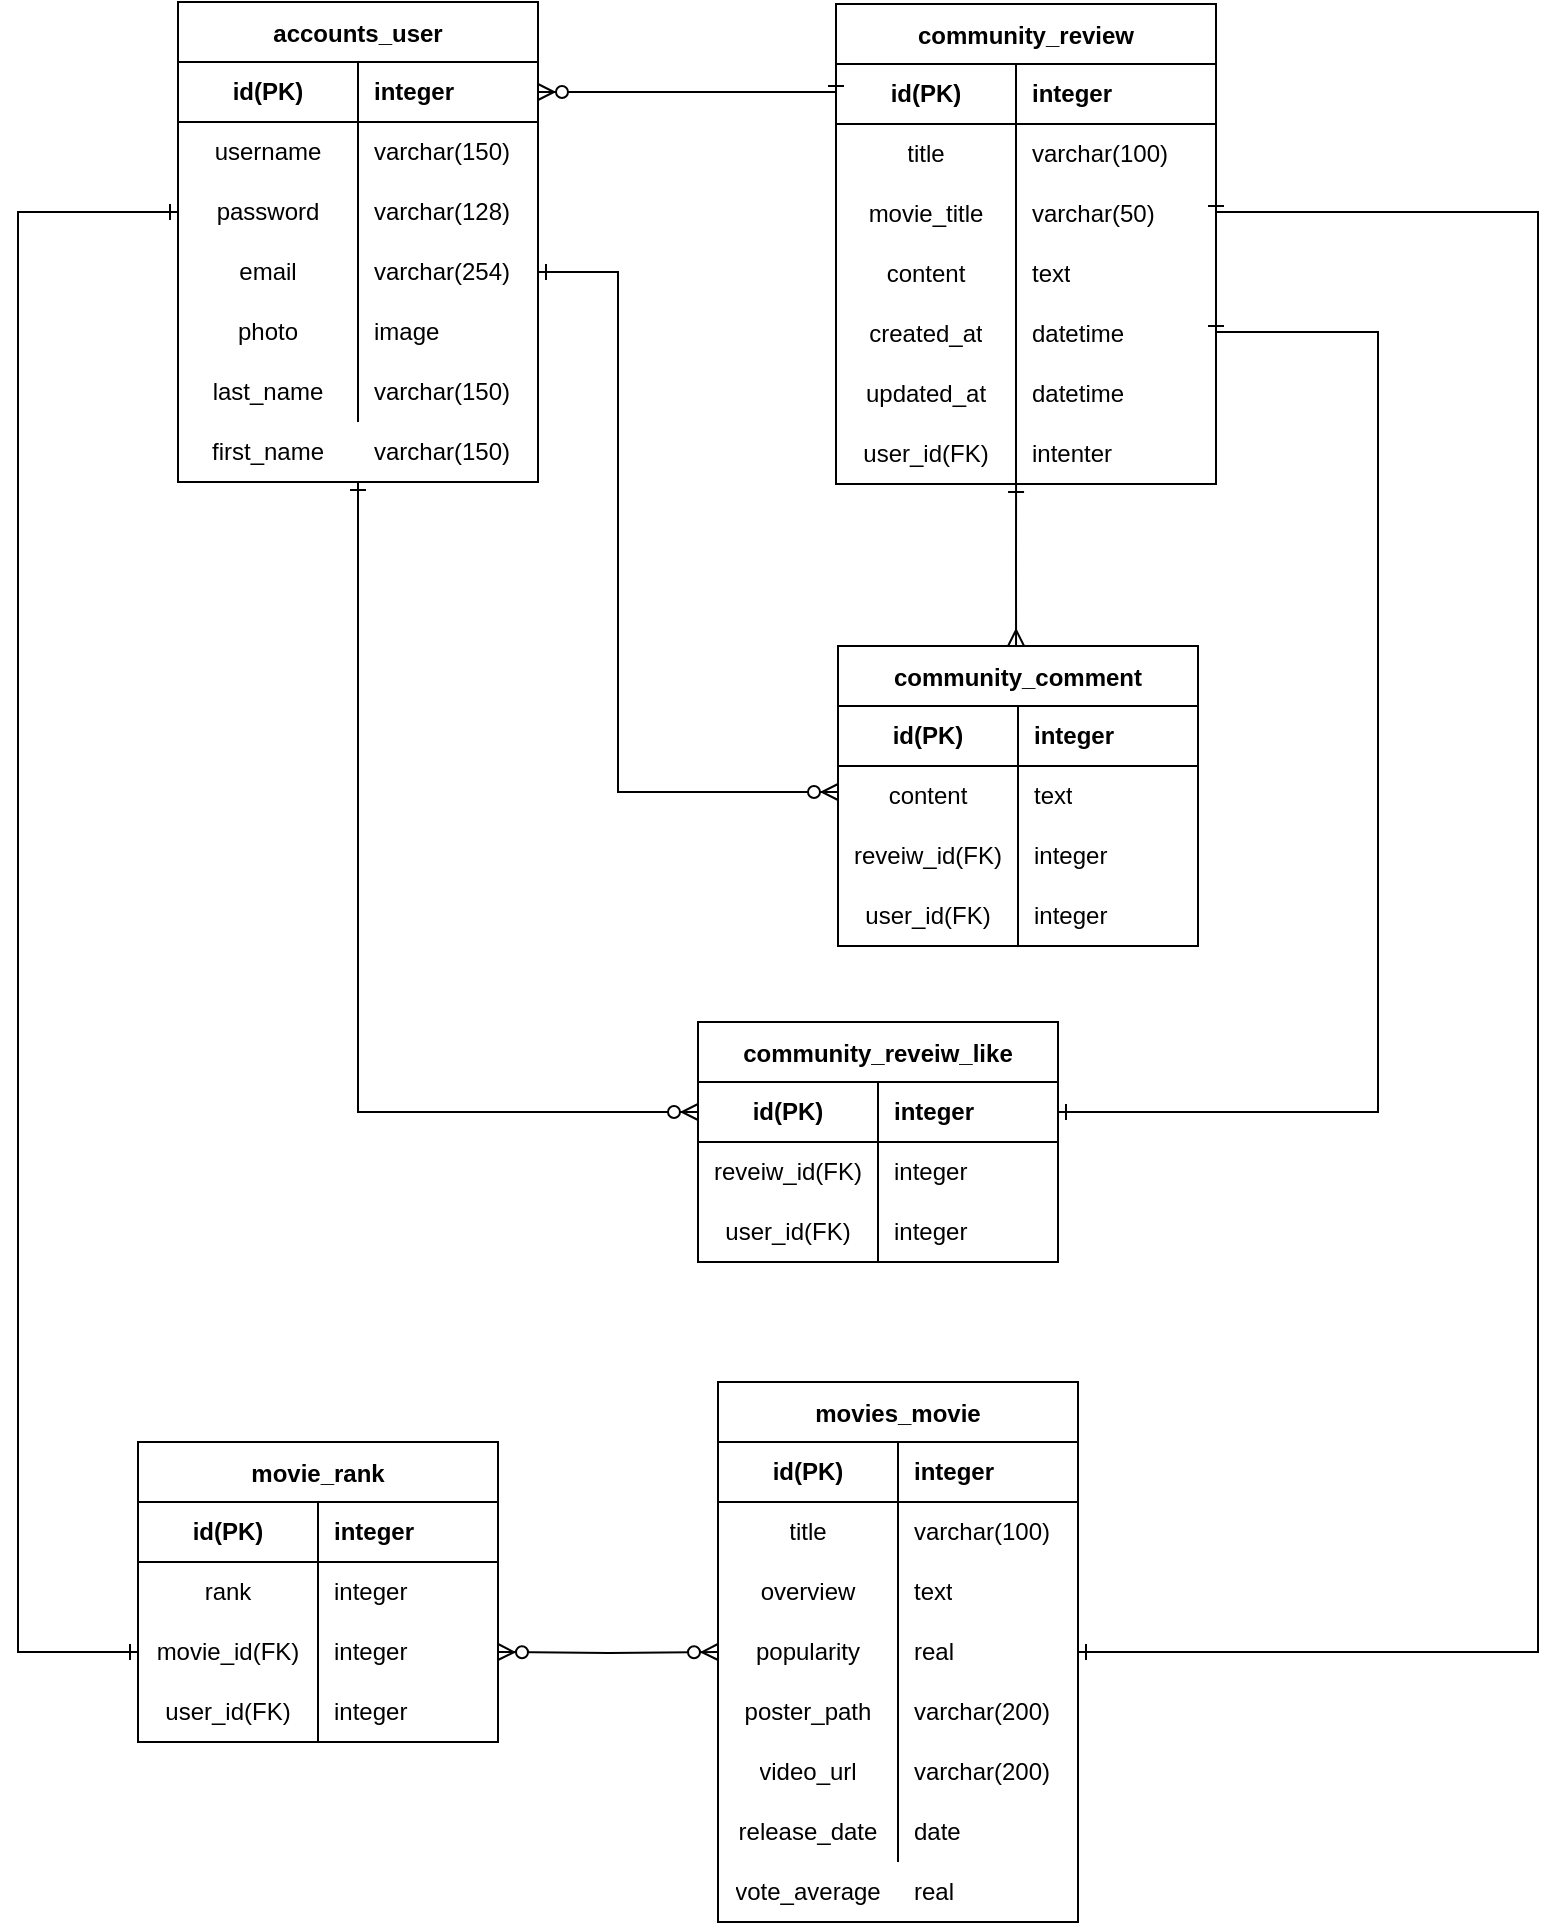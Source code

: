 <mxfile>
    <diagram id="nAU0_pLijO4dkWdop1mA" name="페이지-1">
        <mxGraphModel dx="1692" dy="1190" grid="1" gridSize="10" guides="1" tooltips="1" connect="1" arrows="1" fold="1" page="0" pageScale="1" pageWidth="827" pageHeight="1169" background="#ffffff" math="0" shadow="0">
            <root>
                <mxCell id="0"/>
                <mxCell id="1" parent="0"/>
                <mxCell id="76" style="edgeStyle=orthogonalEdgeStyle;rounded=0;orthogonalLoop=1;jettySize=auto;html=1;entryX=0;entryY=0.5;entryDx=0;entryDy=0;startArrow=ERzeroToMany;startFill=1;endArrow=ERone;endFill=0;exitX=1;exitY=0.5;exitDx=0;exitDy=0;fontColor=#000000;strokeColor=#000000;" parent="1" source="7" target="51" edge="1">
                    <mxGeometry relative="1" as="geometry">
                        <Array as="points">
                            <mxPoint x="20" y="-196"/>
                        </Array>
                    </mxGeometry>
                </mxCell>
                <mxCell id="111" style="edgeStyle=orthogonalEdgeStyle;rounded=0;orthogonalLoop=1;jettySize=auto;html=1;entryX=0;entryY=0.5;entryDx=0;entryDy=0;startArrow=ERone;startFill=0;endArrow=ERzeroToMany;endFill=1;fontColor=#000000;strokeColor=#000000;" parent="1" source="6" target="99" edge="1">
                    <mxGeometry relative="1" as="geometry"/>
                </mxCell>
                <mxCell id="6" value="accounts_user" style="shape=table;startSize=30;container=1;collapsible=0;childLayout=tableLayout;fixedRows=1;rowLines=0;fontStyle=1;align=center;shadow=0;labelBorderColor=none;fillColor=none;fontColor=#000000;strokeColor=#000000;" parent="1" vertex="1">
                    <mxGeometry x="-160" y="-241" width="180" height="240" as="geometry"/>
                </mxCell>
                <mxCell id="7" value="" style="shape=partialRectangle;html=1;whiteSpace=wrap;collapsible=0;dropTarget=0;pointerEvents=0;top=0;left=0;bottom=1;right=0;points=[[0,0.5],[1,0.5]];portConstraint=eastwest;shadow=0;labelBorderColor=none;fillColor=none;fontColor=#000000;strokeColor=#000000;" parent="6" vertex="1">
                    <mxGeometry y="30" width="180" height="30" as="geometry"/>
                </mxCell>
                <mxCell id="8" value="id(PK)" style="shape=partialRectangle;html=1;whiteSpace=wrap;connectable=0;top=0;left=0;bottom=0;right=0;overflow=hidden;fontStyle=1;shadow=0;labelBorderColor=none;fillColor=none;fontColor=#000000;strokeColor=#000000;" parent="7" vertex="1">
                    <mxGeometry width="90" height="30" as="geometry"/>
                </mxCell>
                <mxCell id="9" value="integer" style="shape=partialRectangle;html=1;whiteSpace=wrap;connectable=0;top=0;left=0;bottom=0;right=0;align=left;spacingLeft=6;overflow=hidden;fontStyle=1;shadow=0;labelBorderColor=none;fillColor=none;fontColor=#000000;strokeColor=#000000;" parent="7" vertex="1">
                    <mxGeometry x="90" width="90" height="30" as="geometry"/>
                </mxCell>
                <mxCell id="10" value="" style="shape=partialRectangle;html=1;whiteSpace=wrap;collapsible=0;dropTarget=0;pointerEvents=0;top=0;left=0;bottom=0;right=0;points=[[0,0.5],[1,0.5]];portConstraint=eastwest;shadow=0;labelBorderColor=none;fillColor=none;fontColor=#000000;strokeColor=#000000;" parent="6" vertex="1">
                    <mxGeometry y="60" width="180" height="30" as="geometry"/>
                </mxCell>
                <mxCell id="11" value="username" style="shape=partialRectangle;html=1;whiteSpace=wrap;connectable=0;top=0;left=0;bottom=0;right=0;overflow=hidden;shadow=0;labelBorderColor=none;fillColor=none;fontColor=#000000;strokeColor=#000000;" parent="10" vertex="1">
                    <mxGeometry width="90" height="30" as="geometry"/>
                </mxCell>
                <mxCell id="12" value="varchar(150)" style="shape=partialRectangle;html=1;whiteSpace=wrap;connectable=0;top=0;left=0;bottom=0;right=0;align=left;spacingLeft=6;overflow=hidden;shadow=0;labelBorderColor=none;fillColor=none;fontColor=#000000;strokeColor=#000000;" parent="10" vertex="1">
                    <mxGeometry x="90" width="90" height="30" as="geometry"/>
                </mxCell>
                <mxCell id="13" value="" style="shape=partialRectangle;html=1;whiteSpace=wrap;collapsible=0;dropTarget=0;pointerEvents=0;top=0;left=0;bottom=0;right=0;points=[[0,0.5],[1,0.5]];portConstraint=eastwest;shadow=0;labelBorderColor=none;fillColor=none;fontColor=#000000;strokeColor=#000000;" parent="6" vertex="1">
                    <mxGeometry y="90" width="180" height="30" as="geometry"/>
                </mxCell>
                <mxCell id="14" value="password" style="shape=partialRectangle;html=1;whiteSpace=wrap;connectable=0;top=0;left=0;bottom=0;right=0;overflow=hidden;shadow=0;labelBorderColor=none;fillColor=none;fontColor=#000000;strokeColor=#000000;" parent="13" vertex="1">
                    <mxGeometry width="90" height="30" as="geometry"/>
                </mxCell>
                <mxCell id="15" value="varchar(128)" style="shape=partialRectangle;html=1;whiteSpace=wrap;connectable=0;top=0;left=0;bottom=0;right=0;align=left;spacingLeft=6;overflow=hidden;shadow=0;labelBorderColor=none;fillColor=none;fontColor=#000000;strokeColor=#000000;" parent="13" vertex="1">
                    <mxGeometry x="90" width="90" height="30" as="geometry"/>
                </mxCell>
                <mxCell id="16" value="" style="shape=partialRectangle;html=1;whiteSpace=wrap;collapsible=0;dropTarget=0;pointerEvents=0;top=0;left=0;bottom=0;right=0;points=[[0,0.5],[1,0.5]];portConstraint=eastwest;shadow=0;labelBorderColor=none;fillColor=none;fontColor=#000000;strokeColor=#000000;" parent="6" vertex="1">
                    <mxGeometry y="120" width="180" height="30" as="geometry"/>
                </mxCell>
                <mxCell id="17" value="email" style="shape=partialRectangle;html=1;whiteSpace=wrap;connectable=0;top=0;left=0;bottom=0;right=0;overflow=hidden;shadow=0;labelBorderColor=none;fillColor=none;fontColor=#000000;strokeColor=#000000;" parent="16" vertex="1">
                    <mxGeometry width="90" height="30" as="geometry"/>
                </mxCell>
                <mxCell id="18" value="varchar(254)" style="shape=partialRectangle;html=1;whiteSpace=wrap;connectable=0;top=0;left=0;bottom=0;right=0;align=left;spacingLeft=6;overflow=hidden;shadow=0;labelBorderColor=none;fillColor=none;fontColor=#000000;strokeColor=#000000;" parent="16" vertex="1">
                    <mxGeometry x="90" width="90" height="30" as="geometry"/>
                </mxCell>
                <mxCell id="19" value="" style="shape=partialRectangle;html=1;whiteSpace=wrap;collapsible=0;dropTarget=0;pointerEvents=0;top=0;left=0;bottom=0;right=0;points=[[0,0.5],[1,0.5]];portConstraint=eastwest;shadow=0;labelBorderColor=none;fillColor=none;fontColor=#000000;strokeColor=#000000;" parent="6" vertex="1">
                    <mxGeometry y="150" width="180" height="30" as="geometry"/>
                </mxCell>
                <mxCell id="20" value="photo" style="shape=partialRectangle;html=1;whiteSpace=wrap;connectable=0;top=0;left=0;bottom=0;right=0;overflow=hidden;shadow=0;labelBorderColor=none;fillColor=none;fontColor=#000000;strokeColor=#000000;" parent="19" vertex="1">
                    <mxGeometry width="90" height="30" as="geometry"/>
                </mxCell>
                <mxCell id="21" value="image" style="shape=partialRectangle;html=1;whiteSpace=wrap;connectable=0;top=0;left=0;bottom=0;right=0;align=left;spacingLeft=6;overflow=hidden;shadow=0;labelBorderColor=none;fillColor=none;fontColor=#000000;strokeColor=#000000;" parent="19" vertex="1">
                    <mxGeometry x="90" width="90" height="30" as="geometry"/>
                </mxCell>
                <mxCell id="22" value="" style="shape=partialRectangle;html=1;whiteSpace=wrap;collapsible=0;dropTarget=0;pointerEvents=0;top=0;left=0;bottom=0;right=0;points=[[0,0.5],[1,0.5]];portConstraint=eastwest;shadow=0;labelBorderColor=none;fillColor=none;fontColor=#000000;strokeColor=#000000;" parent="6" vertex="1">
                    <mxGeometry y="180" width="180" height="30" as="geometry"/>
                </mxCell>
                <mxCell id="23" value="last_name" style="shape=partialRectangle;html=1;whiteSpace=wrap;connectable=0;top=0;left=0;bottom=0;right=0;overflow=hidden;shadow=0;labelBorderColor=none;fillColor=none;fontColor=#000000;strokeColor=#000000;" parent="22" vertex="1">
                    <mxGeometry width="90" height="30" as="geometry"/>
                </mxCell>
                <mxCell id="24" value="varchar(150)" style="shape=partialRectangle;html=1;whiteSpace=wrap;connectable=0;top=0;left=0;bottom=0;right=0;align=left;spacingLeft=6;overflow=hidden;shadow=0;labelBorderColor=none;fillColor=none;fontColor=#000000;strokeColor=#000000;" parent="22" vertex="1">
                    <mxGeometry x="90" width="90" height="30" as="geometry"/>
                </mxCell>
                <mxCell id="28" value="movies_movie" style="shape=table;startSize=30;container=1;collapsible=0;childLayout=tableLayout;fixedRows=1;rowLines=0;fontStyle=1;align=center;fillColor=none;fontColor=#000000;strokeColor=#000000;" parent="1" vertex="1">
                    <mxGeometry x="110" y="449" width="180" height="270" as="geometry"/>
                </mxCell>
                <mxCell id="29" value="" style="shape=partialRectangle;html=1;whiteSpace=wrap;collapsible=0;dropTarget=0;pointerEvents=0;top=0;left=0;bottom=1;right=0;points=[[0,0.5],[1,0.5]];portConstraint=eastwest;fillColor=none;fontColor=#000000;strokeColor=#000000;" parent="28" vertex="1">
                    <mxGeometry y="30" width="180" height="30" as="geometry"/>
                </mxCell>
                <mxCell id="30" value="id(PK)" style="shape=partialRectangle;html=1;whiteSpace=wrap;connectable=0;top=0;left=0;bottom=0;right=0;overflow=hidden;fontStyle=1;fillColor=none;fontColor=#000000;strokeColor=#000000;" parent="29" vertex="1">
                    <mxGeometry width="90" height="30" as="geometry"/>
                </mxCell>
                <mxCell id="31" value="integer" style="shape=partialRectangle;html=1;whiteSpace=wrap;connectable=0;top=0;left=0;bottom=0;right=0;align=left;spacingLeft=6;overflow=hidden;fontStyle=1;fillColor=none;fontColor=#000000;strokeColor=#000000;" parent="29" vertex="1">
                    <mxGeometry x="90" width="90" height="30" as="geometry"/>
                </mxCell>
                <mxCell id="32" value="" style="shape=partialRectangle;html=1;whiteSpace=wrap;collapsible=0;dropTarget=0;pointerEvents=0;top=0;left=0;bottom=0;right=0;points=[[0,0.5],[1,0.5]];portConstraint=eastwest;fillColor=none;fontColor=#000000;strokeColor=#000000;" parent="28" vertex="1">
                    <mxGeometry y="60" width="180" height="30" as="geometry"/>
                </mxCell>
                <mxCell id="33" value="title" style="shape=partialRectangle;html=1;whiteSpace=wrap;connectable=0;top=0;left=0;bottom=0;right=0;overflow=hidden;fillColor=none;fontColor=#000000;strokeColor=#000000;" parent="32" vertex="1">
                    <mxGeometry width="90" height="30" as="geometry"/>
                </mxCell>
                <mxCell id="34" value="varchar(100)" style="shape=partialRectangle;html=1;whiteSpace=wrap;connectable=0;top=0;left=0;bottom=0;right=0;align=left;spacingLeft=6;overflow=hidden;fillColor=none;fontColor=#000000;strokeColor=#000000;" parent="32" vertex="1">
                    <mxGeometry x="90" width="90" height="30" as="geometry"/>
                </mxCell>
                <mxCell id="35" value="" style="shape=partialRectangle;html=1;whiteSpace=wrap;collapsible=0;dropTarget=0;pointerEvents=0;top=0;left=0;bottom=0;right=0;points=[[0,0.5],[1,0.5]];portConstraint=eastwest;fillColor=none;fontColor=#000000;strokeColor=#000000;" parent="28" vertex="1">
                    <mxGeometry y="90" width="180" height="30" as="geometry"/>
                </mxCell>
                <mxCell id="36" value="overview" style="shape=partialRectangle;html=1;whiteSpace=wrap;connectable=0;top=0;left=0;bottom=0;right=0;overflow=hidden;fillColor=none;fontColor=#000000;strokeColor=#000000;" parent="35" vertex="1">
                    <mxGeometry width="90" height="30" as="geometry"/>
                </mxCell>
                <mxCell id="37" value="text" style="shape=partialRectangle;html=1;whiteSpace=wrap;connectable=0;top=0;left=0;bottom=0;right=0;align=left;spacingLeft=6;overflow=hidden;fillColor=none;fontColor=#000000;strokeColor=#000000;" parent="35" vertex="1">
                    <mxGeometry x="90" width="90" height="30" as="geometry"/>
                </mxCell>
                <mxCell id="38" value="" style="shape=partialRectangle;html=1;whiteSpace=wrap;collapsible=0;dropTarget=0;pointerEvents=0;top=0;left=0;bottom=0;right=0;points=[[0,0.5],[1,0.5]];portConstraint=eastwest;fillColor=none;fontColor=#000000;strokeColor=#000000;" parent="28" vertex="1">
                    <mxGeometry y="120" width="180" height="30" as="geometry"/>
                </mxCell>
                <mxCell id="39" value="popularity" style="shape=partialRectangle;html=1;whiteSpace=wrap;connectable=0;top=0;left=0;bottom=0;right=0;overflow=hidden;fillColor=none;fontColor=#000000;strokeColor=#000000;" parent="38" vertex="1">
                    <mxGeometry width="90" height="30" as="geometry"/>
                </mxCell>
                <mxCell id="40" value="real" style="shape=partialRectangle;html=1;whiteSpace=wrap;connectable=0;top=0;left=0;bottom=0;right=0;align=left;spacingLeft=6;overflow=hidden;fillColor=none;fontColor=#000000;strokeColor=#000000;" parent="38" vertex="1">
                    <mxGeometry x="90" width="90" height="30" as="geometry"/>
                </mxCell>
                <mxCell id="41" value="" style="shape=partialRectangle;html=1;whiteSpace=wrap;collapsible=0;dropTarget=0;pointerEvents=0;top=0;left=0;bottom=0;right=0;points=[[0,0.5],[1,0.5]];portConstraint=eastwest;fillColor=none;fontColor=#000000;strokeColor=#000000;" parent="28" vertex="1">
                    <mxGeometry y="150" width="180" height="30" as="geometry"/>
                </mxCell>
                <mxCell id="42" value="poster_path" style="shape=partialRectangle;html=1;whiteSpace=wrap;connectable=0;top=0;left=0;bottom=0;right=0;overflow=hidden;fillColor=none;fontColor=#000000;strokeColor=#000000;" parent="41" vertex="1">
                    <mxGeometry width="90" height="30" as="geometry"/>
                </mxCell>
                <mxCell id="43" value="varchar(200)" style="shape=partialRectangle;html=1;whiteSpace=wrap;connectable=0;top=0;left=0;bottom=0;right=0;align=left;spacingLeft=6;overflow=hidden;fillColor=none;fontColor=#000000;strokeColor=#000000;" parent="41" vertex="1">
                    <mxGeometry x="90" width="90" height="30" as="geometry"/>
                </mxCell>
                <mxCell id="44" value="" style="shape=partialRectangle;html=1;whiteSpace=wrap;collapsible=0;dropTarget=0;pointerEvents=0;top=0;left=0;bottom=0;right=0;points=[[0,0.5],[1,0.5]];portConstraint=eastwest;fillColor=none;fontColor=#000000;strokeColor=#000000;" parent="28" vertex="1">
                    <mxGeometry y="180" width="180" height="30" as="geometry"/>
                </mxCell>
                <mxCell id="45" value="video_url" style="shape=partialRectangle;html=1;whiteSpace=wrap;connectable=0;top=0;left=0;bottom=0;right=0;overflow=hidden;fillColor=none;fontColor=#000000;strokeColor=#000000;" parent="44" vertex="1">
                    <mxGeometry width="90" height="30" as="geometry"/>
                </mxCell>
                <mxCell id="46" value="&lt;span&gt;varchar(200)&lt;/span&gt;" style="shape=partialRectangle;html=1;whiteSpace=wrap;connectable=0;top=0;left=0;bottom=0;right=0;align=left;spacingLeft=6;overflow=hidden;fillColor=none;fontColor=#000000;strokeColor=#000000;" parent="44" vertex="1">
                    <mxGeometry x="90" width="90" height="30" as="geometry"/>
                </mxCell>
                <mxCell id="47" value="" style="shape=partialRectangle;html=1;whiteSpace=wrap;collapsible=0;dropTarget=0;pointerEvents=0;top=0;left=0;bottom=0;right=0;points=[[0,0.5],[1,0.5]];portConstraint=eastwest;fillColor=none;fontColor=#000000;strokeColor=#000000;" parent="28" vertex="1">
                    <mxGeometry y="210" width="180" height="30" as="geometry"/>
                </mxCell>
                <mxCell id="48" value="release_date" style="shape=partialRectangle;html=1;whiteSpace=wrap;connectable=0;top=0;left=0;bottom=0;right=0;overflow=hidden;fillColor=none;fontColor=#000000;strokeColor=#000000;" parent="47" vertex="1">
                    <mxGeometry width="90" height="30" as="geometry"/>
                </mxCell>
                <mxCell id="49" value="&lt;span&gt;date&lt;/span&gt;" style="shape=partialRectangle;html=1;whiteSpace=wrap;connectable=0;top=0;left=0;bottom=0;right=0;align=left;spacingLeft=6;overflow=hidden;fillColor=none;fontColor=#000000;strokeColor=#000000;" parent="47" vertex="1">
                    <mxGeometry x="90" width="90" height="30" as="geometry"/>
                </mxCell>
                <mxCell id="50" value="community_review" style="shape=table;startSize=30;container=1;collapsible=0;childLayout=tableLayout;fixedRows=1;rowLines=0;fontStyle=1;align=center;fillColor=none;fontColor=#000000;strokeColor=#000000;" parent="1" vertex="1">
                    <mxGeometry x="169" y="-240" width="190" height="240" as="geometry"/>
                </mxCell>
                <mxCell id="51" value="" style="shape=partialRectangle;html=1;whiteSpace=wrap;collapsible=0;dropTarget=0;pointerEvents=0;top=0;left=0;bottom=1;right=0;points=[[0,0.5],[1,0.5]];portConstraint=eastwest;fontStyle=1;fillColor=none;fontColor=#000000;strokeColor=#000000;" parent="50" vertex="1">
                    <mxGeometry y="30" width="190" height="30" as="geometry"/>
                </mxCell>
                <mxCell id="52" value="id(PK)" style="shape=partialRectangle;html=1;whiteSpace=wrap;connectable=0;top=0;left=0;bottom=0;right=0;overflow=hidden;fontStyle=1;fillColor=none;fontColor=#000000;strokeColor=#000000;" parent="51" vertex="1">
                    <mxGeometry width="90" height="30" as="geometry"/>
                </mxCell>
                <mxCell id="53" value="integer" style="shape=partialRectangle;html=1;whiteSpace=wrap;connectable=0;top=0;left=0;bottom=0;right=0;align=left;spacingLeft=6;overflow=hidden;fontStyle=1;fillColor=none;fontColor=#000000;strokeColor=#000000;" parent="51" vertex="1">
                    <mxGeometry x="90" width="100" height="30" as="geometry"/>
                </mxCell>
                <mxCell id="54" value="" style="shape=partialRectangle;html=1;whiteSpace=wrap;collapsible=0;dropTarget=0;pointerEvents=0;top=0;left=0;bottom=0;right=0;points=[[0,0.5],[1,0.5]];portConstraint=eastwest;fillColor=none;fontColor=#000000;strokeColor=#000000;" parent="50" vertex="1">
                    <mxGeometry y="60" width="190" height="30" as="geometry"/>
                </mxCell>
                <mxCell id="55" value="title" style="shape=partialRectangle;html=1;whiteSpace=wrap;connectable=0;top=0;left=0;bottom=0;right=0;overflow=hidden;fillColor=none;fontColor=#000000;strokeColor=#000000;" parent="54" vertex="1">
                    <mxGeometry width="90" height="30" as="geometry"/>
                </mxCell>
                <mxCell id="56" value="varchar(100)" style="shape=partialRectangle;html=1;whiteSpace=wrap;connectable=0;top=0;left=0;bottom=0;right=0;align=left;spacingLeft=6;overflow=hidden;fillColor=none;fontColor=#000000;strokeColor=#000000;" parent="54" vertex="1">
                    <mxGeometry x="90" width="100" height="30" as="geometry"/>
                </mxCell>
                <mxCell id="57" value="" style="shape=partialRectangle;html=1;whiteSpace=wrap;collapsible=0;dropTarget=0;pointerEvents=0;top=0;left=0;bottom=0;right=0;points=[[0,0.5],[1,0.5]];portConstraint=eastwest;fillColor=none;fontColor=#000000;strokeColor=#000000;" parent="50" vertex="1">
                    <mxGeometry y="90" width="190" height="30" as="geometry"/>
                </mxCell>
                <mxCell id="58" value="movie_title" style="shape=partialRectangle;html=1;whiteSpace=wrap;connectable=0;top=0;left=0;bottom=0;right=0;overflow=hidden;fillColor=none;fontColor=#000000;strokeColor=#000000;" parent="57" vertex="1">
                    <mxGeometry width="90" height="30" as="geometry"/>
                </mxCell>
                <mxCell id="59" value="varchar(50)" style="shape=partialRectangle;html=1;whiteSpace=wrap;connectable=0;top=0;left=0;bottom=0;right=0;align=left;spacingLeft=6;overflow=hidden;fillColor=none;fontColor=#000000;strokeColor=#000000;" parent="57" vertex="1">
                    <mxGeometry x="90" width="100" height="30" as="geometry"/>
                </mxCell>
                <mxCell id="63" value="" style="shape=partialRectangle;html=1;whiteSpace=wrap;collapsible=0;dropTarget=0;pointerEvents=0;top=0;left=0;bottom=0;right=0;points=[[0,0.5],[1,0.5]];portConstraint=eastwest;fillColor=none;fontColor=#000000;strokeColor=#000000;" parent="50" vertex="1">
                    <mxGeometry y="120" width="190" height="30" as="geometry"/>
                </mxCell>
                <mxCell id="64" value="content" style="shape=partialRectangle;html=1;whiteSpace=wrap;connectable=0;top=0;left=0;bottom=0;right=0;overflow=hidden;fillColor=none;fontColor=#000000;strokeColor=#000000;" parent="63" vertex="1">
                    <mxGeometry width="90" height="30" as="geometry"/>
                </mxCell>
                <mxCell id="65" value="text" style="shape=partialRectangle;html=1;whiteSpace=wrap;connectable=0;top=0;left=0;bottom=0;right=0;align=left;spacingLeft=6;overflow=hidden;fillColor=none;fontColor=#000000;strokeColor=#000000;" parent="63" vertex="1">
                    <mxGeometry x="90" width="100" height="30" as="geometry"/>
                </mxCell>
                <mxCell id="66" value="" style="shape=partialRectangle;html=1;whiteSpace=wrap;collapsible=0;dropTarget=0;pointerEvents=0;top=0;left=0;bottom=0;right=0;points=[[0,0.5],[1,0.5]];portConstraint=eastwest;fillColor=none;fontColor=#000000;strokeColor=#000000;" parent="50" vertex="1">
                    <mxGeometry y="150" width="190" height="30" as="geometry"/>
                </mxCell>
                <mxCell id="67" value="created_at" style="shape=partialRectangle;html=1;whiteSpace=wrap;connectable=0;top=0;left=0;bottom=0;right=0;overflow=hidden;fillColor=none;fontColor=#000000;strokeColor=#000000;" parent="66" vertex="1">
                    <mxGeometry width="90" height="30" as="geometry"/>
                </mxCell>
                <mxCell id="68" value="datetime" style="shape=partialRectangle;html=1;whiteSpace=wrap;connectable=0;top=0;left=0;bottom=0;right=0;align=left;spacingLeft=6;overflow=hidden;fillColor=none;fontColor=#000000;strokeColor=#000000;" parent="66" vertex="1">
                    <mxGeometry x="90" width="100" height="30" as="geometry"/>
                </mxCell>
                <mxCell id="69" value="" style="shape=partialRectangle;html=1;whiteSpace=wrap;collapsible=0;dropTarget=0;pointerEvents=0;top=0;left=0;bottom=0;right=0;points=[[0,0.5],[1,0.5]];portConstraint=eastwest;fillColor=none;fontColor=#000000;strokeColor=#000000;" parent="50" vertex="1">
                    <mxGeometry y="180" width="190" height="30" as="geometry"/>
                </mxCell>
                <mxCell id="70" value="updated_at" style="shape=partialRectangle;html=1;whiteSpace=wrap;connectable=0;top=0;left=0;bottom=0;right=0;overflow=hidden;fillColor=none;fontColor=#000000;strokeColor=#000000;" parent="69" vertex="1">
                    <mxGeometry width="90" height="30" as="geometry"/>
                </mxCell>
                <mxCell id="71" value="datetime" style="shape=partialRectangle;html=1;whiteSpace=wrap;connectable=0;top=0;left=0;bottom=0;right=0;align=left;spacingLeft=6;overflow=hidden;fillColor=none;fontColor=#000000;strokeColor=#000000;" parent="69" vertex="1">
                    <mxGeometry x="90" width="100" height="30" as="geometry"/>
                </mxCell>
                <mxCell id="72" value="" style="shape=partialRectangle;html=1;whiteSpace=wrap;collapsible=0;dropTarget=0;pointerEvents=0;top=0;left=0;bottom=0;right=0;points=[[0,0.5],[1,0.5]];portConstraint=eastwest;fillColor=none;fontColor=#000000;strokeColor=#000000;" parent="50" vertex="1">
                    <mxGeometry y="210" width="190" height="30" as="geometry"/>
                </mxCell>
                <mxCell id="73" value="user_id(FK)" style="shape=partialRectangle;html=1;whiteSpace=wrap;connectable=0;top=0;left=0;bottom=0;right=0;overflow=hidden;fillColor=none;fontColor=#000000;strokeColor=#000000;" parent="72" vertex="1">
                    <mxGeometry width="90" height="30" as="geometry"/>
                </mxCell>
                <mxCell id="74" value="intenter" style="shape=partialRectangle;html=1;whiteSpace=wrap;connectable=0;top=0;left=0;bottom=0;right=0;align=left;spacingLeft=6;overflow=hidden;fillColor=none;fontColor=#000000;strokeColor=#000000;" parent="72" vertex="1">
                    <mxGeometry x="90" width="100" height="30" as="geometry"/>
                </mxCell>
                <mxCell id="96" value="" style="edgeStyle=orthogonalEdgeStyle;rounded=0;orthogonalLoop=1;jettySize=auto;html=1;startArrow=ERmany;startFill=0;endArrow=ERone;endFill=0;fontColor=#000000;strokeColor=#000000;" parent="1" edge="1">
                    <mxGeometry relative="1" as="geometry">
                        <Array as="points">
                            <mxPoint x="259" y="39"/>
                            <mxPoint x="259" y="39"/>
                        </Array>
                        <mxPoint x="259.034" y="81" as="sourcePoint"/>
                        <mxPoint x="259.034" as="targetPoint"/>
                    </mxGeometry>
                </mxCell>
                <mxCell id="77" value="community_comment" style="shape=table;startSize=30;container=1;collapsible=0;childLayout=tableLayout;fixedRows=1;rowLines=0;fontStyle=1;align=center;fillColor=none;fontColor=#000000;strokeColor=#000000;" parent="1" vertex="1">
                    <mxGeometry x="170" y="81" width="180" height="150" as="geometry"/>
                </mxCell>
                <mxCell id="78" value="" style="shape=partialRectangle;html=1;whiteSpace=wrap;collapsible=0;dropTarget=0;pointerEvents=0;top=0;left=0;bottom=1;right=0;points=[[0,0.5],[1,0.5]];portConstraint=eastwest;fillColor=none;fontColor=#000000;strokeColor=#000000;" parent="77" vertex="1">
                    <mxGeometry y="30" width="180" height="30" as="geometry"/>
                </mxCell>
                <mxCell id="79" value="id(PK)" style="shape=partialRectangle;html=1;whiteSpace=wrap;connectable=0;top=0;left=0;bottom=0;right=0;overflow=hidden;fontStyle=1;fillColor=none;fontColor=#000000;strokeColor=#000000;" parent="78" vertex="1">
                    <mxGeometry width="90" height="30" as="geometry"/>
                </mxCell>
                <mxCell id="80" value="integer" style="shape=partialRectangle;html=1;whiteSpace=wrap;connectable=0;top=0;left=0;bottom=0;right=0;align=left;spacingLeft=6;overflow=hidden;fontStyle=1;fillColor=none;fontColor=#000000;strokeColor=#000000;" parent="78" vertex="1">
                    <mxGeometry x="90" width="90" height="30" as="geometry"/>
                </mxCell>
                <mxCell id="81" value="" style="shape=partialRectangle;html=1;whiteSpace=wrap;collapsible=0;dropTarget=0;pointerEvents=0;top=0;left=0;bottom=0;right=0;points=[[0,0.5],[1,0.5]];portConstraint=eastwest;fillColor=none;fontColor=#000000;strokeColor=#000000;" parent="77" vertex="1">
                    <mxGeometry y="60" width="180" height="30" as="geometry"/>
                </mxCell>
                <mxCell id="82" value="content" style="shape=partialRectangle;html=1;whiteSpace=wrap;connectable=0;top=0;left=0;bottom=0;right=0;overflow=hidden;fillColor=none;fontColor=#000000;strokeColor=#000000;" parent="81" vertex="1">
                    <mxGeometry width="90" height="30" as="geometry"/>
                </mxCell>
                <mxCell id="83" value="text" style="shape=partialRectangle;html=1;whiteSpace=wrap;connectable=0;top=0;left=0;bottom=0;right=0;align=left;spacingLeft=6;overflow=hidden;fillColor=none;fontColor=#000000;strokeColor=#000000;" parent="81" vertex="1">
                    <mxGeometry x="90" width="90" height="30" as="geometry"/>
                </mxCell>
                <mxCell id="84" value="" style="shape=partialRectangle;html=1;whiteSpace=wrap;collapsible=0;dropTarget=0;pointerEvents=0;top=0;left=0;bottom=0;right=0;points=[[0,0.5],[1,0.5]];portConstraint=eastwest;fillColor=none;fontColor=#000000;strokeColor=#000000;" parent="77" vertex="1">
                    <mxGeometry y="90" width="180" height="30" as="geometry"/>
                </mxCell>
                <mxCell id="85" value="reveiw_id(FK)" style="shape=partialRectangle;html=1;whiteSpace=wrap;connectable=0;top=0;left=0;bottom=0;right=0;overflow=hidden;fillColor=none;fontColor=#000000;strokeColor=#000000;" parent="84" vertex="1">
                    <mxGeometry width="90" height="30" as="geometry"/>
                </mxCell>
                <mxCell id="86" value="integer" style="shape=partialRectangle;html=1;whiteSpace=wrap;connectable=0;top=0;left=0;bottom=0;right=0;align=left;spacingLeft=6;overflow=hidden;fillColor=none;fontColor=#000000;strokeColor=#000000;" parent="84" vertex="1">
                    <mxGeometry x="90" width="90" height="30" as="geometry"/>
                </mxCell>
                <mxCell id="93" value="" style="shape=partialRectangle;html=1;whiteSpace=wrap;collapsible=0;dropTarget=0;pointerEvents=0;top=0;left=0;bottom=0;right=0;points=[[0,0.5],[1,0.5]];portConstraint=eastwest;fillColor=none;fontColor=#000000;strokeColor=#000000;" parent="77" vertex="1">
                    <mxGeometry y="120" width="180" height="30" as="geometry"/>
                </mxCell>
                <mxCell id="94" value="user_id(FK)" style="shape=partialRectangle;html=1;whiteSpace=wrap;connectable=0;top=0;left=0;bottom=0;right=0;overflow=hidden;fillColor=none;fontColor=#000000;strokeColor=#000000;" parent="93" vertex="1">
                    <mxGeometry width="90" height="30" as="geometry"/>
                </mxCell>
                <mxCell id="95" value="integer" style="shape=partialRectangle;html=1;whiteSpace=wrap;connectable=0;top=0;left=0;bottom=0;right=0;align=left;spacingLeft=6;overflow=hidden;fillColor=none;fontColor=#000000;strokeColor=#000000;" parent="93" vertex="1">
                    <mxGeometry x="90" width="90" height="30" as="geometry"/>
                </mxCell>
                <mxCell id="97" value="" style="edgeStyle=orthogonalEdgeStyle;rounded=0;orthogonalLoop=1;jettySize=auto;html=1;startArrow=ERzeroToMany;startFill=1;endArrow=ERone;endFill=0;entryX=1;entryY=0.5;entryDx=0;entryDy=0;fontColor=#000000;strokeColor=#000000;" parent="1" source="81" target="16" edge="1">
                    <mxGeometry relative="1" as="geometry">
                        <Array as="points">
                            <mxPoint x="60" y="154"/>
                            <mxPoint x="60" y="-106"/>
                        </Array>
                    </mxGeometry>
                </mxCell>
                <mxCell id="98" value="community_reveiw_like" style="shape=table;startSize=30;container=1;collapsible=0;childLayout=tableLayout;fixedRows=1;rowLines=0;fontStyle=1;align=center;fillColor=none;fontColor=#000000;strokeColor=#000000;" parent="1" vertex="1">
                    <mxGeometry x="100" y="269" width="180" height="120" as="geometry"/>
                </mxCell>
                <mxCell id="99" value="" style="shape=partialRectangle;html=1;whiteSpace=wrap;collapsible=0;dropTarget=0;pointerEvents=0;top=0;left=0;bottom=1;right=0;points=[[0,0.5],[1,0.5]];portConstraint=eastwest;fillColor=none;fontColor=#000000;strokeColor=#000000;" parent="98" vertex="1">
                    <mxGeometry y="30" width="180" height="30" as="geometry"/>
                </mxCell>
                <mxCell id="100" value="id(PK)" style="shape=partialRectangle;html=1;whiteSpace=wrap;connectable=0;top=0;left=0;bottom=0;right=0;overflow=hidden;fontStyle=1;fillColor=none;fontColor=#000000;strokeColor=#000000;" parent="99" vertex="1">
                    <mxGeometry width="90" height="30" as="geometry"/>
                </mxCell>
                <mxCell id="101" value="integer" style="shape=partialRectangle;html=1;whiteSpace=wrap;connectable=0;top=0;left=0;bottom=0;right=0;align=left;spacingLeft=6;overflow=hidden;fontStyle=1;fillColor=none;fontColor=#000000;strokeColor=#000000;" parent="99" vertex="1">
                    <mxGeometry x="90" width="90" height="30" as="geometry"/>
                </mxCell>
                <mxCell id="102" value="" style="shape=partialRectangle;html=1;whiteSpace=wrap;collapsible=0;dropTarget=0;pointerEvents=0;top=0;left=0;bottom=0;right=0;points=[[0,0.5],[1,0.5]];portConstraint=eastwest;fillColor=none;fontColor=#000000;strokeColor=#000000;" parent="98" vertex="1">
                    <mxGeometry y="60" width="180" height="30" as="geometry"/>
                </mxCell>
                <mxCell id="103" value="reveiw_id(FK)" style="shape=partialRectangle;html=1;whiteSpace=wrap;connectable=0;top=0;left=0;bottom=0;right=0;overflow=hidden;fillColor=none;fontColor=#000000;strokeColor=#000000;" parent="102" vertex="1">
                    <mxGeometry width="90" height="30" as="geometry"/>
                </mxCell>
                <mxCell id="104" value="integer" style="shape=partialRectangle;html=1;whiteSpace=wrap;connectable=0;top=0;left=0;bottom=0;right=0;align=left;spacingLeft=6;overflow=hidden;fillColor=none;fontColor=#000000;strokeColor=#000000;" parent="102" vertex="1">
                    <mxGeometry x="90" width="90" height="30" as="geometry"/>
                </mxCell>
                <mxCell id="105" value="" style="shape=partialRectangle;html=1;whiteSpace=wrap;collapsible=0;dropTarget=0;pointerEvents=0;top=0;left=0;bottom=0;right=0;points=[[0,0.5],[1,0.5]];portConstraint=eastwest;fillColor=none;fontColor=#000000;strokeColor=#000000;" parent="98" vertex="1">
                    <mxGeometry y="90" width="180" height="30" as="geometry"/>
                </mxCell>
                <mxCell id="106" value="user_id(FK)" style="shape=partialRectangle;html=1;whiteSpace=wrap;connectable=0;top=0;left=0;bottom=0;right=0;overflow=hidden;fillColor=none;fontColor=#000000;strokeColor=#000000;" parent="105" vertex="1">
                    <mxGeometry width="90" height="30" as="geometry"/>
                </mxCell>
                <mxCell id="107" value="integer" style="shape=partialRectangle;html=1;whiteSpace=wrap;connectable=0;top=0;left=0;bottom=0;right=0;align=left;spacingLeft=6;overflow=hidden;fillColor=none;fontColor=#000000;strokeColor=#000000;" parent="105" vertex="1">
                    <mxGeometry x="90" width="90" height="30" as="geometry"/>
                </mxCell>
                <mxCell id="130" style="edgeStyle=orthogonalEdgeStyle;rounded=0;orthogonalLoop=1;jettySize=auto;html=1;entryX=0;entryY=0.5;entryDx=0;entryDy=0;startArrow=ERzeroToMany;startFill=1;endArrow=ERzeroToMany;endFill=1;exitX=1;exitY=0.5;exitDx=0;exitDy=0;fontColor=#000000;strokeColor=#000000;" parent="1" target="38" edge="1">
                    <mxGeometry relative="1" as="geometry">
                        <mxPoint y="584" as="sourcePoint"/>
                    </mxGeometry>
                </mxCell>
                <mxCell id="117" value="movie_rank" style="shape=table;startSize=30;container=1;collapsible=0;childLayout=tableLayout;fixedRows=1;rowLines=0;fontStyle=1;align=center;fillColor=none;fontColor=#000000;strokeColor=#000000;" parent="1" vertex="1">
                    <mxGeometry x="-180" y="479" width="180" height="150" as="geometry"/>
                </mxCell>
                <mxCell id="118" value="" style="shape=partialRectangle;html=1;whiteSpace=wrap;collapsible=0;dropTarget=0;pointerEvents=0;top=0;left=0;bottom=1;right=0;points=[[0,0.5],[1,0.5]];portConstraint=eastwest;fillColor=none;fontColor=#000000;strokeColor=#000000;" parent="117" vertex="1">
                    <mxGeometry y="30" width="180" height="30" as="geometry"/>
                </mxCell>
                <mxCell id="119" value="id(PK)" style="shape=partialRectangle;html=1;whiteSpace=wrap;connectable=0;top=0;left=0;bottom=0;right=0;overflow=hidden;fontStyle=1;fillColor=none;fontColor=#000000;strokeColor=#000000;" parent="118" vertex="1">
                    <mxGeometry width="90" height="30" as="geometry"/>
                </mxCell>
                <mxCell id="120" value="integer" style="shape=partialRectangle;html=1;whiteSpace=wrap;connectable=0;top=0;left=0;bottom=0;right=0;align=left;spacingLeft=6;overflow=hidden;fontStyle=1;fillColor=none;fontColor=#000000;strokeColor=#000000;" parent="118" vertex="1">
                    <mxGeometry x="90" width="90" height="30" as="geometry"/>
                </mxCell>
                <mxCell id="131" value="" style="shape=partialRectangle;html=1;whiteSpace=wrap;collapsible=0;dropTarget=0;pointerEvents=0;top=0;left=0;bottom=0;right=0;points=[[0,0.5],[1,0.5]];portConstraint=eastwest;fillColor=none;fontColor=#000000;strokeColor=#000000;" parent="117" vertex="1">
                    <mxGeometry y="60" width="180" height="30" as="geometry"/>
                </mxCell>
                <mxCell id="132" value="rank" style="shape=partialRectangle;html=1;whiteSpace=wrap;connectable=0;top=0;left=0;bottom=0;right=0;overflow=hidden;fillColor=none;fontColor=#000000;strokeColor=#000000;" parent="131" vertex="1">
                    <mxGeometry width="90" height="30" as="geometry"/>
                </mxCell>
                <mxCell id="133" value="integer" style="shape=partialRectangle;html=1;whiteSpace=wrap;connectable=0;top=0;left=0;bottom=0;right=0;align=left;spacingLeft=6;overflow=hidden;fillColor=none;fontColor=#000000;strokeColor=#000000;" parent="131" vertex="1">
                    <mxGeometry x="90" width="90" height="30" as="geometry"/>
                </mxCell>
                <mxCell id="124" value="" style="shape=partialRectangle;html=1;whiteSpace=wrap;collapsible=0;dropTarget=0;pointerEvents=0;top=0;left=0;bottom=0;right=0;points=[[0,0.5],[1,0.5]];portConstraint=eastwest;fillColor=none;fontColor=#000000;strokeColor=#000000;" parent="117" vertex="1">
                    <mxGeometry y="90" width="180" height="30" as="geometry"/>
                </mxCell>
                <mxCell id="125" value="movie_id(FK)" style="shape=partialRectangle;html=1;whiteSpace=wrap;connectable=0;top=0;left=0;bottom=0;right=0;overflow=hidden;fillColor=none;fontColor=#000000;strokeColor=#000000;" parent="124" vertex="1">
                    <mxGeometry width="90" height="30" as="geometry"/>
                </mxCell>
                <mxCell id="126" value="integer" style="shape=partialRectangle;html=1;whiteSpace=wrap;connectable=0;top=0;left=0;bottom=0;right=0;align=left;spacingLeft=6;overflow=hidden;fillColor=none;fontColor=#000000;strokeColor=#000000;" parent="124" vertex="1">
                    <mxGeometry x="90" width="90" height="30" as="geometry"/>
                </mxCell>
                <mxCell id="127" value="" style="shape=partialRectangle;html=1;whiteSpace=wrap;collapsible=0;dropTarget=0;pointerEvents=0;top=0;left=0;bottom=0;right=0;points=[[0,0.5],[1,0.5]];portConstraint=eastwest;fillColor=none;fontColor=#000000;strokeColor=#000000;" parent="117" vertex="1">
                    <mxGeometry y="120" width="180" height="30" as="geometry"/>
                </mxCell>
                <mxCell id="128" value="user_id(FK)" style="shape=partialRectangle;html=1;whiteSpace=wrap;connectable=0;top=0;left=0;bottom=0;right=0;overflow=hidden;fillColor=none;fontColor=#000000;strokeColor=#000000;" parent="127" vertex="1">
                    <mxGeometry width="90" height="30" as="geometry"/>
                </mxCell>
                <mxCell id="129" value="integer" style="shape=partialRectangle;html=1;whiteSpace=wrap;connectable=0;top=0;left=0;bottom=0;right=0;align=left;spacingLeft=6;overflow=hidden;fillColor=none;fontColor=#000000;strokeColor=#000000;" parent="127" vertex="1">
                    <mxGeometry x="90" width="90" height="30" as="geometry"/>
                </mxCell>
                <mxCell id="134" style="edgeStyle=orthogonalEdgeStyle;rounded=0;orthogonalLoop=1;jettySize=auto;html=1;startArrow=ERone;startFill=0;endArrow=ERone;endFill=0;entryX=0;entryY=0.5;entryDx=0;entryDy=0;exitX=0;exitY=0.5;exitDx=0;exitDy=0;fontColor=#000000;strokeColor=#000000;" parent="1" source="124" target="13" edge="1">
                    <mxGeometry relative="1" as="geometry">
                        <Array as="points">
                            <mxPoint x="-240" y="584"/>
                            <mxPoint x="-240" y="-136"/>
                        </Array>
                        <mxPoint x="-210" y="584" as="sourcePoint"/>
                        <mxPoint x="-170.03" y="-130" as="targetPoint"/>
                    </mxGeometry>
                </mxCell>
                <mxCell id="138" style="edgeStyle=orthogonalEdgeStyle;rounded=0;orthogonalLoop=1;jettySize=auto;html=1;entryX=1;entryY=0.5;entryDx=0;entryDy=0;startArrow=ERone;startFill=0;endArrow=ERone;endFill=0;exitX=1;exitY=0.5;exitDx=0;exitDy=0;jumpSize=6;fontColor=#000000;strokeColor=#000000;" parent="1" source="57" target="38" edge="1">
                    <mxGeometry relative="1" as="geometry">
                        <Array as="points">
                            <mxPoint x="520" y="-136"/>
                            <mxPoint x="520" y="584"/>
                        </Array>
                    </mxGeometry>
                </mxCell>
                <mxCell id="139" style="edgeStyle=orthogonalEdgeStyle;rounded=0;orthogonalLoop=1;jettySize=auto;html=1;entryX=1;entryY=0.5;entryDx=0;entryDy=0;startArrow=ERone;startFill=0;endArrow=ERone;endFill=0;exitX=1;exitY=0.5;exitDx=0;exitDy=0;fontColor=#000000;strokeColor=#000000;" parent="1" source="99" target="66" edge="1">
                    <mxGeometry relative="1" as="geometry">
                        <Array as="points">
                            <mxPoint x="440" y="314"/>
                            <mxPoint x="440" y="-76"/>
                        </Array>
                    </mxGeometry>
                </mxCell>
                <mxCell id="147" value="" style="shape=partialRectangle;html=1;whiteSpace=wrap;collapsible=0;dropTarget=0;pointerEvents=0;top=0;left=0;bottom=0;right=0;points=[[0,0.5],[1,0.5]];portConstraint=eastwest;shadow=0;labelBorderColor=none;fillColor=none;fontColor=#000000;strokeColor=#000000;" parent="1" vertex="1">
                    <mxGeometry x="-160" y="-31" width="180" height="30" as="geometry"/>
                </mxCell>
                <mxCell id="148" value="first_name" style="shape=partialRectangle;html=1;whiteSpace=wrap;connectable=0;top=0;left=0;bottom=0;right=0;overflow=hidden;shadow=0;labelBorderColor=none;fillColor=none;fontColor=#000000;strokeColor=#000000;" parent="147" vertex="1">
                    <mxGeometry width="90" height="30" as="geometry"/>
                </mxCell>
                <mxCell id="149" value="varchar(150)" style="shape=partialRectangle;html=1;whiteSpace=wrap;connectable=0;top=0;left=0;bottom=0;right=0;align=left;spacingLeft=6;overflow=hidden;shadow=0;labelBorderColor=none;fillColor=none;fontColor=#000000;strokeColor=#000000;" parent="147" vertex="1">
                    <mxGeometry x="90" width="90" height="30" as="geometry"/>
                </mxCell>
                <mxCell id="150" value="" style="shape=partialRectangle;html=1;whiteSpace=wrap;collapsible=0;dropTarget=0;pointerEvents=0;top=0;left=0;bottom=0;right=0;points=[[0,0.5],[1,0.5]];portConstraint=eastwest;fillColor=none;fontColor=#000000;strokeColor=#000000;" vertex="1" parent="1">
                    <mxGeometry x="110" y="689" width="180" height="30" as="geometry"/>
                </mxCell>
                <mxCell id="151" value="vote_average" style="shape=partialRectangle;html=1;whiteSpace=wrap;connectable=0;top=0;left=0;bottom=0;right=0;overflow=hidden;fillColor=none;fontColor=#000000;strokeColor=#000000;" vertex="1" parent="150">
                    <mxGeometry width="90" height="30" as="geometry"/>
                </mxCell>
                <mxCell id="152" value="real" style="shape=partialRectangle;html=1;whiteSpace=wrap;connectable=0;top=0;left=0;bottom=0;right=0;align=left;spacingLeft=6;overflow=hidden;fillColor=none;fontColor=#000000;strokeColor=#000000;" vertex="1" parent="150">
                    <mxGeometry x="90" width="90" height="30" as="geometry"/>
                </mxCell>
            </root>
        </mxGraphModel>
    </diagram>
</mxfile>